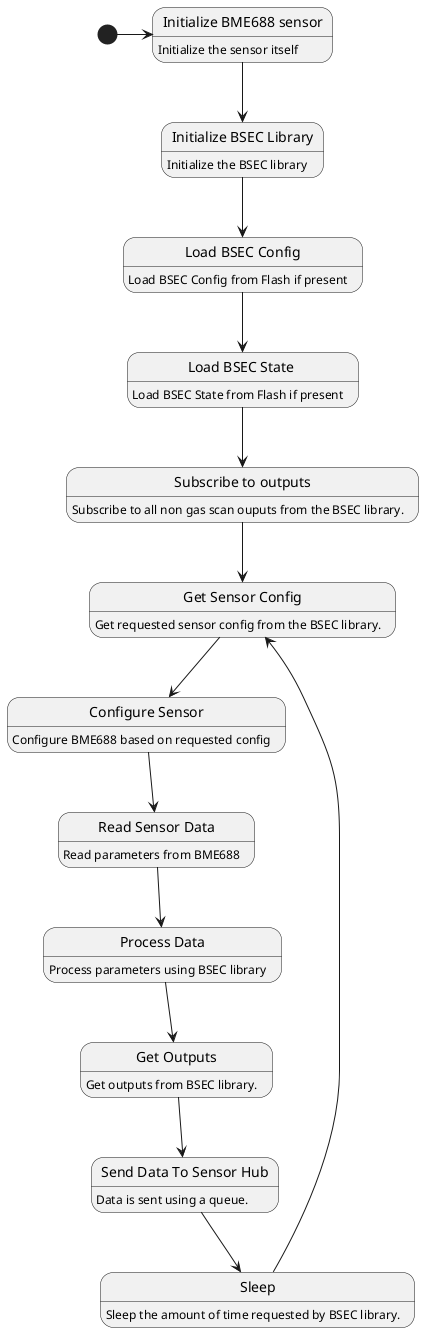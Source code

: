 @startuml BSEC Sensor task

state "Initialize BME688 sensor" as SI : Initialize the sensor itself
state "Initialize BSEC Library" as BI : Initialize the BSEC library
state "Load BSEC Config" as LC : Load BSEC Config from Flash if present
state "Load BSEC State " as LS : Load BSEC State from Flash if present
state "Subscribe to outputs" as SUB : Subscribe to all non gas scan ouputs from the BSEC library.
state "Get Sensor Config" as GSC : Get requested sensor config from the BSEC library.
state "Configure Sensor" as CFG : Configure BME688 based on requested config
state "Read Sensor Data" as RD : Read parameters from BME688
state "Process Data" as PROC : Process parameters using BSEC library
state "Get Outputs" as GO : Get outputs from BSEC library.
state "Send Data To Sensor Hub" as SEND : Data is sent using a queue.
state "Sleep" as SLEEP : Sleep the amount of time requested by BSEC library.

[*] -> SI
SI --> BI
BI --> LC
LC --> LS
LS --> SUB
SUB --> GSC
GSC --> CFG
CFG --> RD
RD --> PROC
PROC --> GO
GO --> SEND
SEND --> SLEEP
SLEEP --> GSC

@enduml